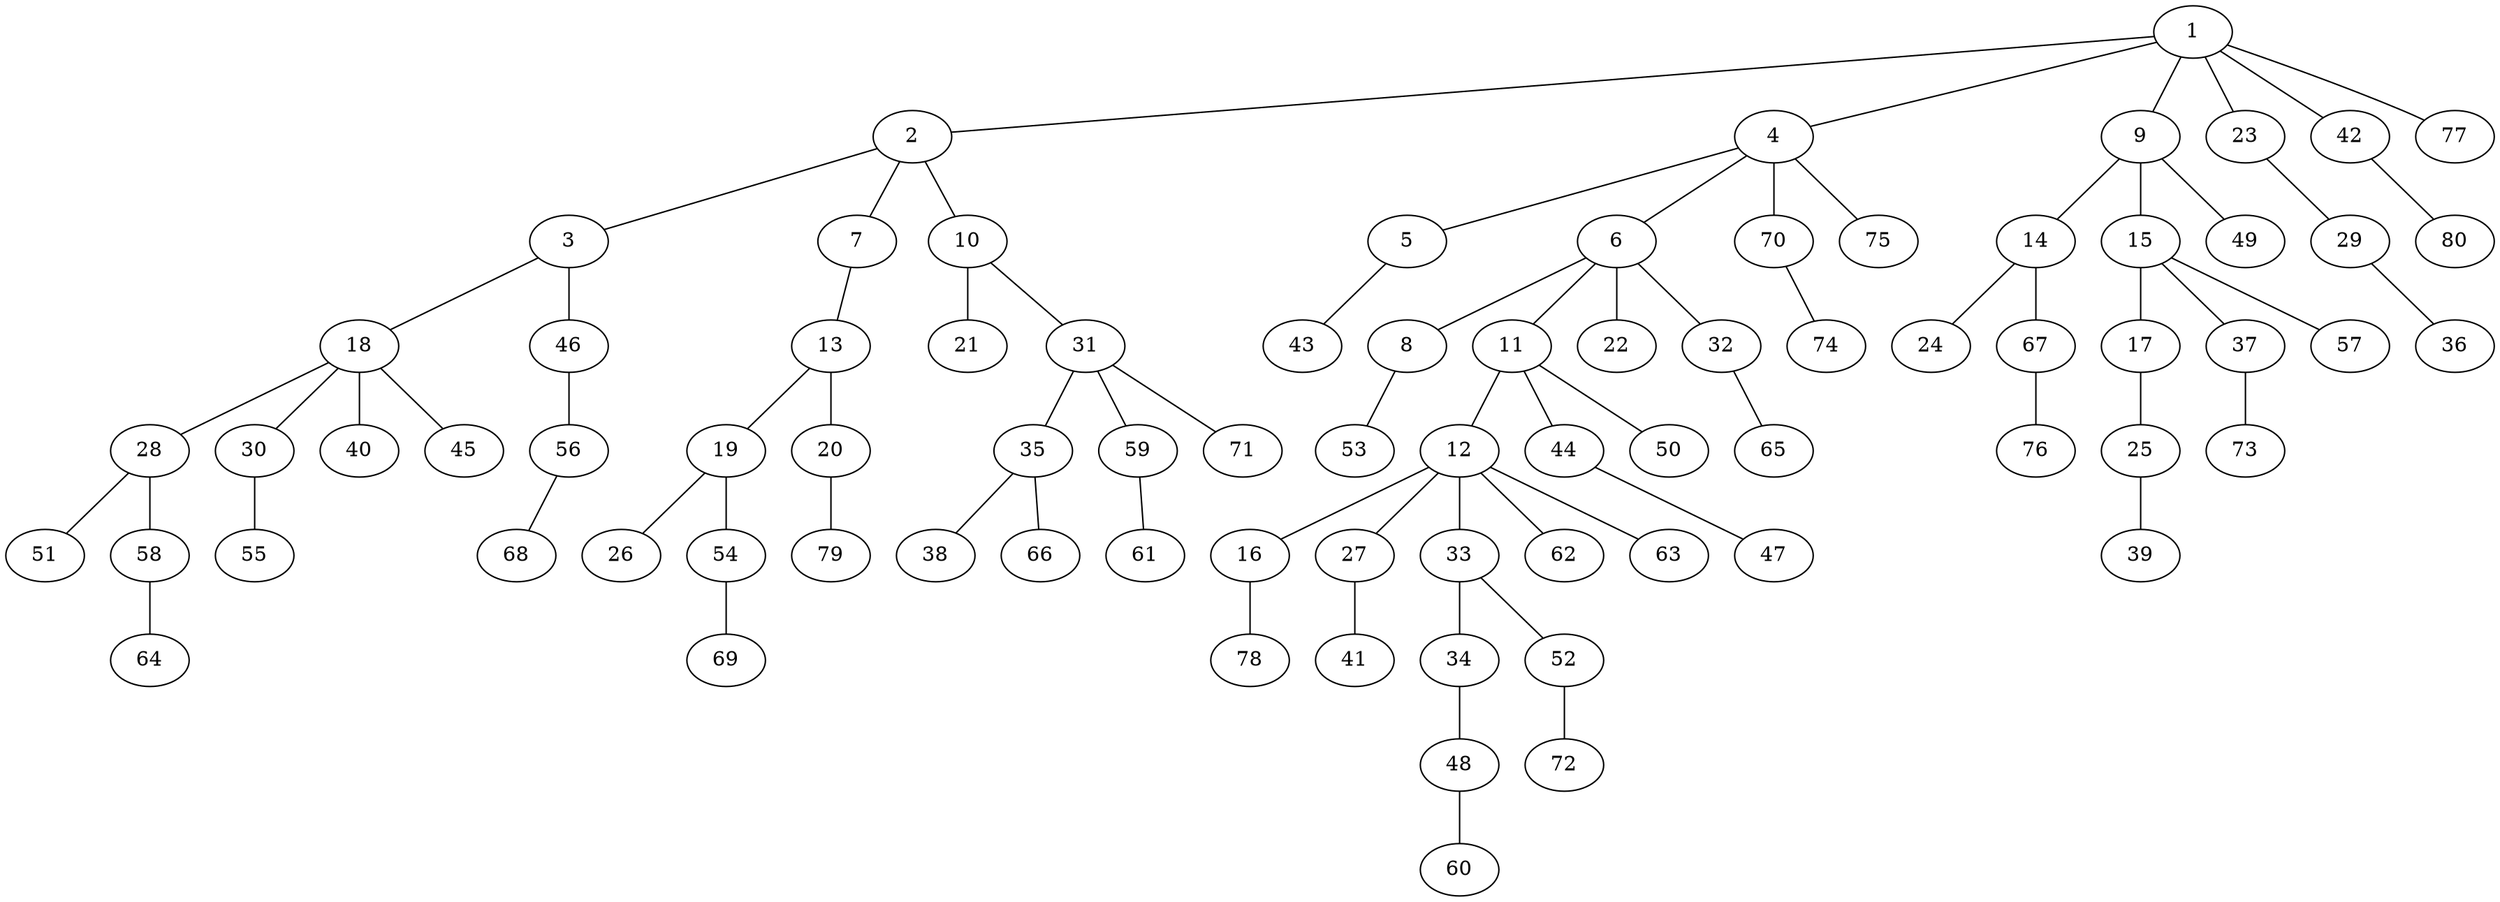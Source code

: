 graph graphname {1--2
1--4
1--9
1--23
1--42
1--77
2--3
2--7
2--10
3--18
3--46
4--5
4--6
4--70
4--75
5--43
6--8
6--11
6--22
6--32
7--13
8--53
9--14
9--15
9--49
10--21
10--31
11--12
11--44
11--50
12--16
12--27
12--33
12--62
12--63
13--19
13--20
14--24
14--67
15--17
15--37
15--57
16--78
17--25
18--28
18--30
18--40
18--45
19--26
19--54
20--79
23--29
25--39
27--41
28--51
28--58
29--36
30--55
31--35
31--59
31--71
32--65
33--34
33--52
34--48
35--38
35--66
37--73
42--80
44--47
46--56
48--60
52--72
54--69
56--68
58--64
59--61
67--76
70--74
}